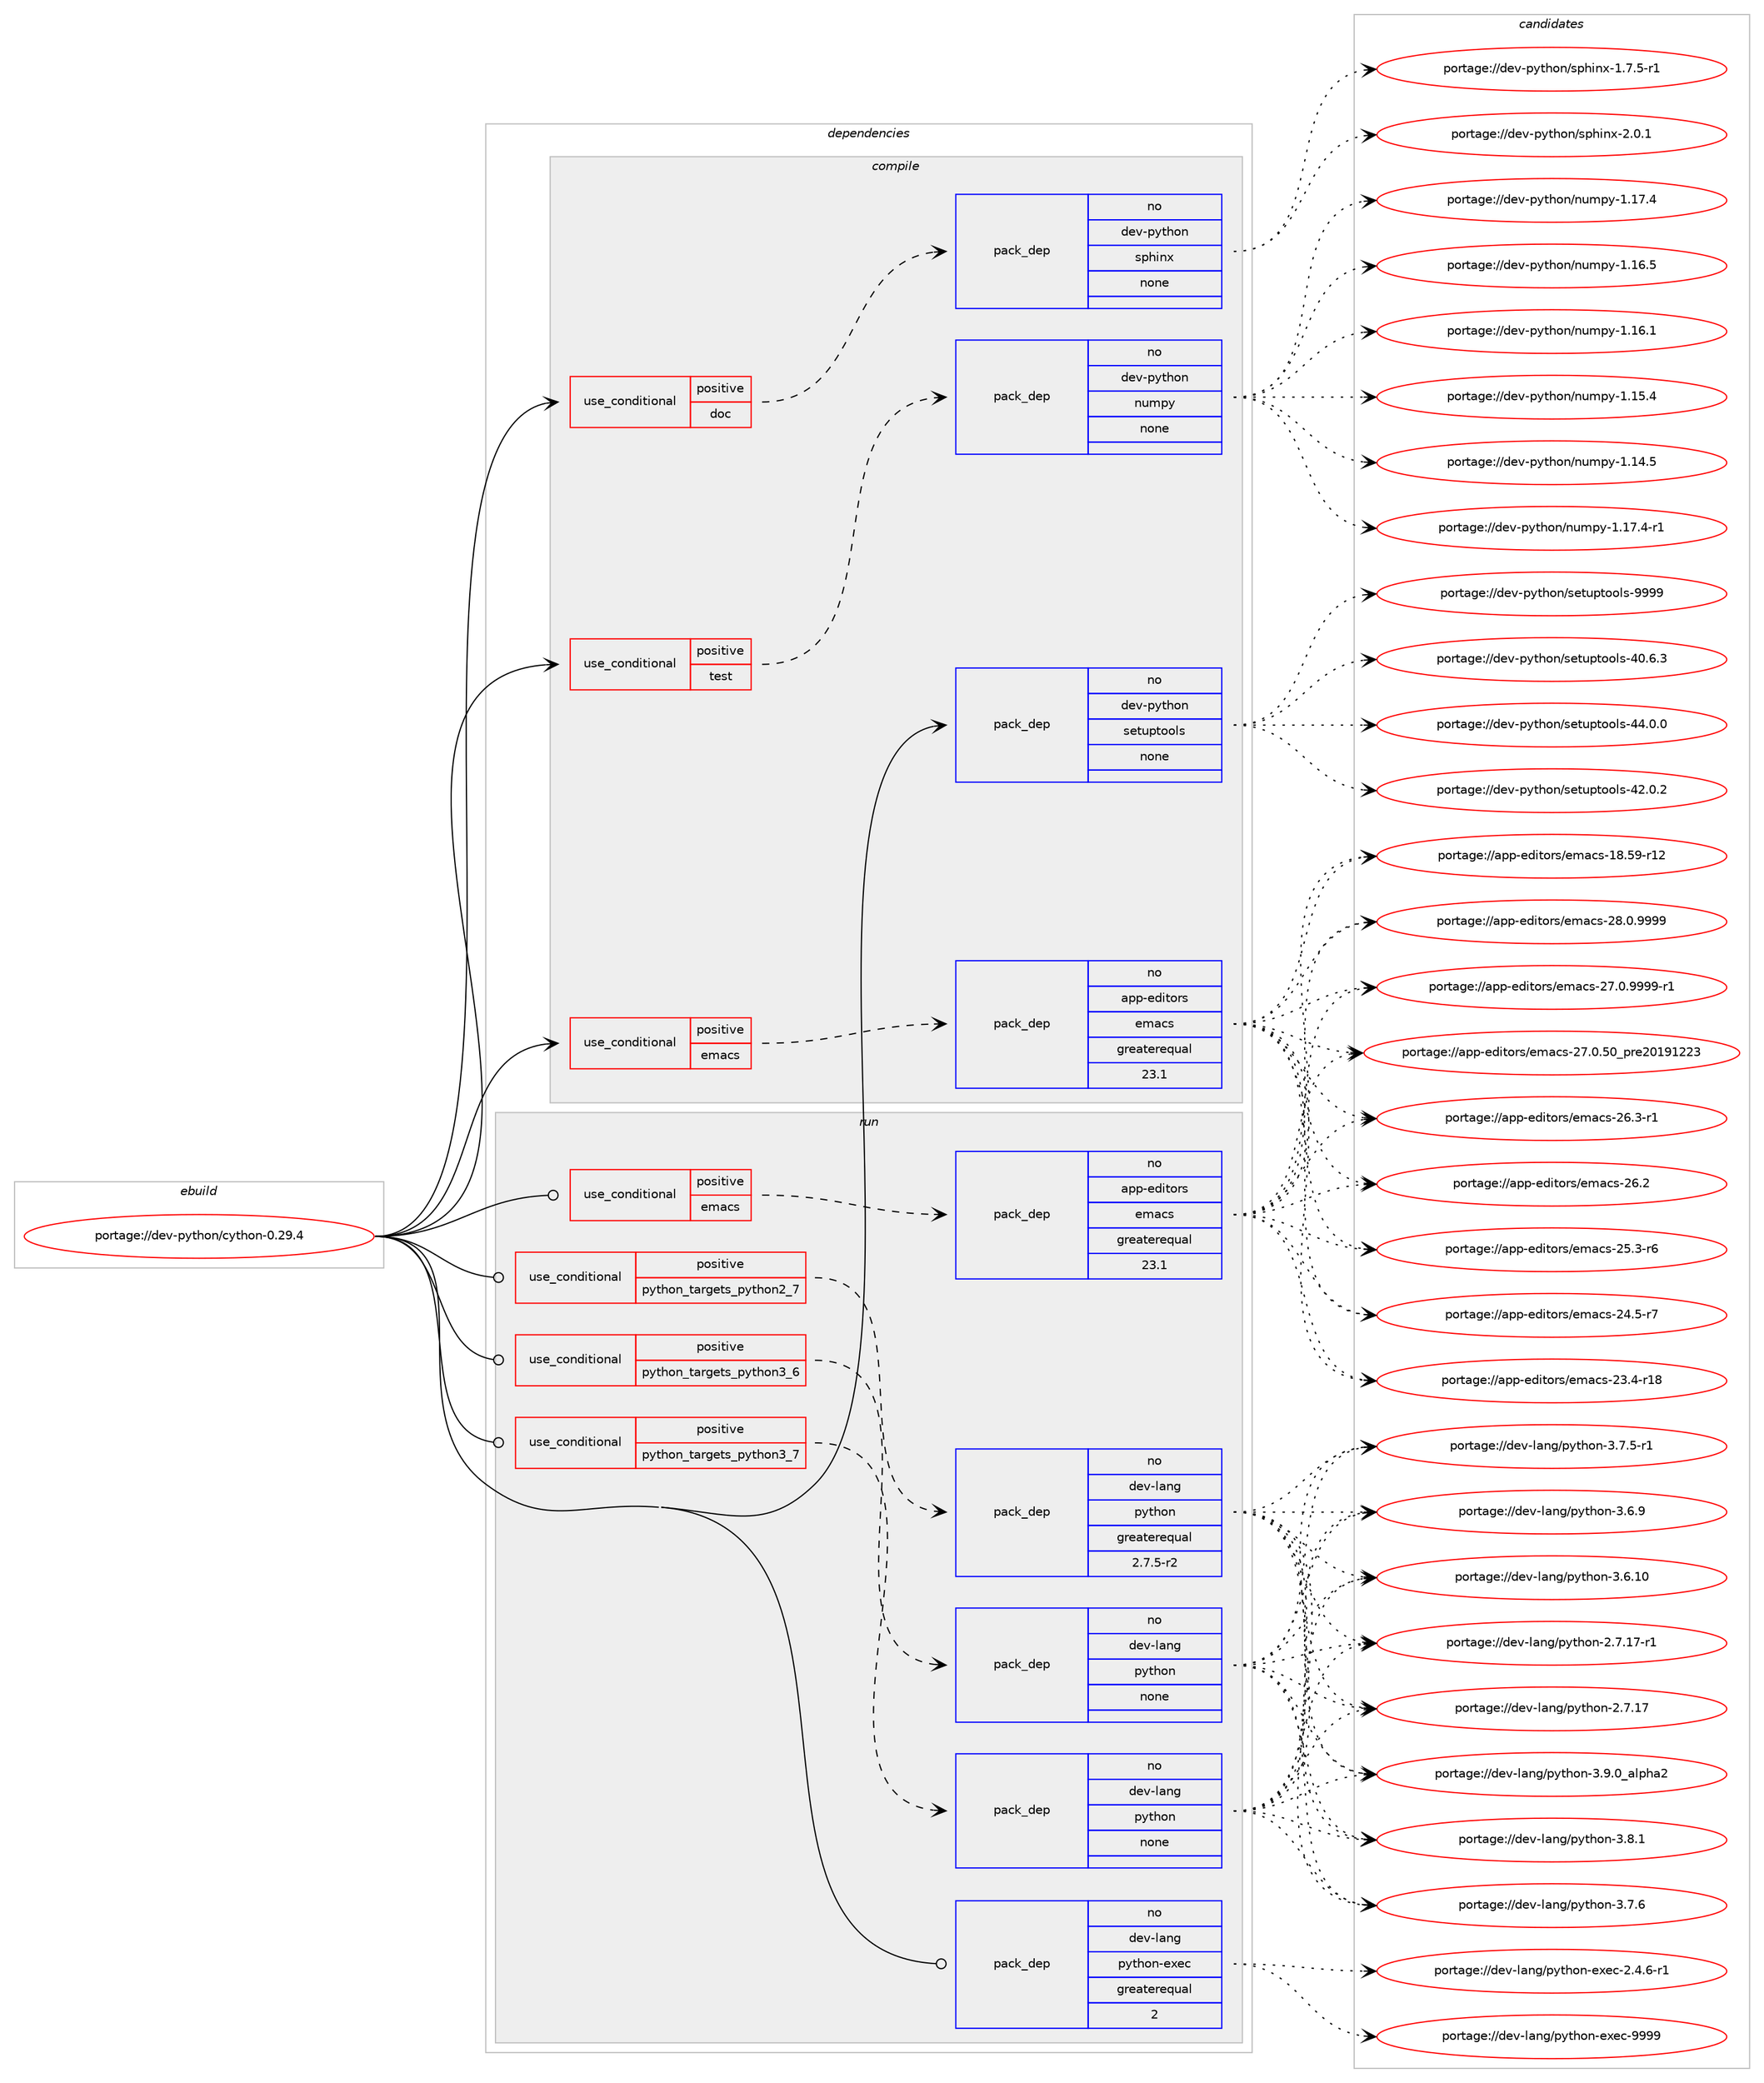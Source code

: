digraph prolog {

# *************
# Graph options
# *************

newrank=true;
concentrate=true;
compound=true;
graph [rankdir=LR,fontname=Helvetica,fontsize=10,ranksep=1.5];#, ranksep=2.5, nodesep=0.2];
edge  [arrowhead=vee];
node  [fontname=Helvetica,fontsize=10];

# **********
# The ebuild
# **********

subgraph cluster_leftcol {
color=gray;
rank=same;
label=<<i>ebuild</i>>;
id [label="portage://dev-python/cython-0.29.4", color=red, width=4, href="../dev-python/cython-0.29.4.svg"];
}

# ****************
# The dependencies
# ****************

subgraph cluster_midcol {
color=gray;
label=<<i>dependencies</i>>;
subgraph cluster_compile {
fillcolor="#eeeeee";
style=filled;
label=<<i>compile</i>>;
subgraph cond117117 {
dependency465179 [label=<<TABLE BORDER="0" CELLBORDER="1" CELLSPACING="0" CELLPADDING="4"><TR><TD ROWSPAN="3" CELLPADDING="10">use_conditional</TD></TR><TR><TD>positive</TD></TR><TR><TD>doc</TD></TR></TABLE>>, shape=none, color=red];
subgraph pack343068 {
dependency465180 [label=<<TABLE BORDER="0" CELLBORDER="1" CELLSPACING="0" CELLPADDING="4" WIDTH="220"><TR><TD ROWSPAN="6" CELLPADDING="30">pack_dep</TD></TR><TR><TD WIDTH="110">no</TD></TR><TR><TD>dev-python</TD></TR><TR><TD>sphinx</TD></TR><TR><TD>none</TD></TR><TR><TD></TD></TR></TABLE>>, shape=none, color=blue];
}
dependency465179:e -> dependency465180:w [weight=20,style="dashed",arrowhead="vee"];
}
id:e -> dependency465179:w [weight=20,style="solid",arrowhead="vee"];
subgraph cond117118 {
dependency465181 [label=<<TABLE BORDER="0" CELLBORDER="1" CELLSPACING="0" CELLPADDING="4"><TR><TD ROWSPAN="3" CELLPADDING="10">use_conditional</TD></TR><TR><TD>positive</TD></TR><TR><TD>emacs</TD></TR></TABLE>>, shape=none, color=red];
subgraph pack343069 {
dependency465182 [label=<<TABLE BORDER="0" CELLBORDER="1" CELLSPACING="0" CELLPADDING="4" WIDTH="220"><TR><TD ROWSPAN="6" CELLPADDING="30">pack_dep</TD></TR><TR><TD WIDTH="110">no</TD></TR><TR><TD>app-editors</TD></TR><TR><TD>emacs</TD></TR><TR><TD>greaterequal</TD></TR><TR><TD>23.1</TD></TR></TABLE>>, shape=none, color=blue];
}
dependency465181:e -> dependency465182:w [weight=20,style="dashed",arrowhead="vee"];
}
id:e -> dependency465181:w [weight=20,style="solid",arrowhead="vee"];
subgraph cond117119 {
dependency465183 [label=<<TABLE BORDER="0" CELLBORDER="1" CELLSPACING="0" CELLPADDING="4"><TR><TD ROWSPAN="3" CELLPADDING="10">use_conditional</TD></TR><TR><TD>positive</TD></TR><TR><TD>test</TD></TR></TABLE>>, shape=none, color=red];
subgraph pack343070 {
dependency465184 [label=<<TABLE BORDER="0" CELLBORDER="1" CELLSPACING="0" CELLPADDING="4" WIDTH="220"><TR><TD ROWSPAN="6" CELLPADDING="30">pack_dep</TD></TR><TR><TD WIDTH="110">no</TD></TR><TR><TD>dev-python</TD></TR><TR><TD>numpy</TD></TR><TR><TD>none</TD></TR><TR><TD></TD></TR></TABLE>>, shape=none, color=blue];
}
dependency465183:e -> dependency465184:w [weight=20,style="dashed",arrowhead="vee"];
}
id:e -> dependency465183:w [weight=20,style="solid",arrowhead="vee"];
subgraph pack343071 {
dependency465185 [label=<<TABLE BORDER="0" CELLBORDER="1" CELLSPACING="0" CELLPADDING="4" WIDTH="220"><TR><TD ROWSPAN="6" CELLPADDING="30">pack_dep</TD></TR><TR><TD WIDTH="110">no</TD></TR><TR><TD>dev-python</TD></TR><TR><TD>setuptools</TD></TR><TR><TD>none</TD></TR><TR><TD></TD></TR></TABLE>>, shape=none, color=blue];
}
id:e -> dependency465185:w [weight=20,style="solid",arrowhead="vee"];
}
subgraph cluster_compileandrun {
fillcolor="#eeeeee";
style=filled;
label=<<i>compile and run</i>>;
}
subgraph cluster_run {
fillcolor="#eeeeee";
style=filled;
label=<<i>run</i>>;
subgraph cond117120 {
dependency465186 [label=<<TABLE BORDER="0" CELLBORDER="1" CELLSPACING="0" CELLPADDING="4"><TR><TD ROWSPAN="3" CELLPADDING="10">use_conditional</TD></TR><TR><TD>positive</TD></TR><TR><TD>emacs</TD></TR></TABLE>>, shape=none, color=red];
subgraph pack343072 {
dependency465187 [label=<<TABLE BORDER="0" CELLBORDER="1" CELLSPACING="0" CELLPADDING="4" WIDTH="220"><TR><TD ROWSPAN="6" CELLPADDING="30">pack_dep</TD></TR><TR><TD WIDTH="110">no</TD></TR><TR><TD>app-editors</TD></TR><TR><TD>emacs</TD></TR><TR><TD>greaterequal</TD></TR><TR><TD>23.1</TD></TR></TABLE>>, shape=none, color=blue];
}
dependency465186:e -> dependency465187:w [weight=20,style="dashed",arrowhead="vee"];
}
id:e -> dependency465186:w [weight=20,style="solid",arrowhead="odot"];
subgraph cond117121 {
dependency465188 [label=<<TABLE BORDER="0" CELLBORDER="1" CELLSPACING="0" CELLPADDING="4"><TR><TD ROWSPAN="3" CELLPADDING="10">use_conditional</TD></TR><TR><TD>positive</TD></TR><TR><TD>python_targets_python2_7</TD></TR></TABLE>>, shape=none, color=red];
subgraph pack343073 {
dependency465189 [label=<<TABLE BORDER="0" CELLBORDER="1" CELLSPACING="0" CELLPADDING="4" WIDTH="220"><TR><TD ROWSPAN="6" CELLPADDING="30">pack_dep</TD></TR><TR><TD WIDTH="110">no</TD></TR><TR><TD>dev-lang</TD></TR><TR><TD>python</TD></TR><TR><TD>greaterequal</TD></TR><TR><TD>2.7.5-r2</TD></TR></TABLE>>, shape=none, color=blue];
}
dependency465188:e -> dependency465189:w [weight=20,style="dashed",arrowhead="vee"];
}
id:e -> dependency465188:w [weight=20,style="solid",arrowhead="odot"];
subgraph cond117122 {
dependency465190 [label=<<TABLE BORDER="0" CELLBORDER="1" CELLSPACING="0" CELLPADDING="4"><TR><TD ROWSPAN="3" CELLPADDING="10">use_conditional</TD></TR><TR><TD>positive</TD></TR><TR><TD>python_targets_python3_6</TD></TR></TABLE>>, shape=none, color=red];
subgraph pack343074 {
dependency465191 [label=<<TABLE BORDER="0" CELLBORDER="1" CELLSPACING="0" CELLPADDING="4" WIDTH="220"><TR><TD ROWSPAN="6" CELLPADDING="30">pack_dep</TD></TR><TR><TD WIDTH="110">no</TD></TR><TR><TD>dev-lang</TD></TR><TR><TD>python</TD></TR><TR><TD>none</TD></TR><TR><TD></TD></TR></TABLE>>, shape=none, color=blue];
}
dependency465190:e -> dependency465191:w [weight=20,style="dashed",arrowhead="vee"];
}
id:e -> dependency465190:w [weight=20,style="solid",arrowhead="odot"];
subgraph cond117123 {
dependency465192 [label=<<TABLE BORDER="0" CELLBORDER="1" CELLSPACING="0" CELLPADDING="4"><TR><TD ROWSPAN="3" CELLPADDING="10">use_conditional</TD></TR><TR><TD>positive</TD></TR><TR><TD>python_targets_python3_7</TD></TR></TABLE>>, shape=none, color=red];
subgraph pack343075 {
dependency465193 [label=<<TABLE BORDER="0" CELLBORDER="1" CELLSPACING="0" CELLPADDING="4" WIDTH="220"><TR><TD ROWSPAN="6" CELLPADDING="30">pack_dep</TD></TR><TR><TD WIDTH="110">no</TD></TR><TR><TD>dev-lang</TD></TR><TR><TD>python</TD></TR><TR><TD>none</TD></TR><TR><TD></TD></TR></TABLE>>, shape=none, color=blue];
}
dependency465192:e -> dependency465193:w [weight=20,style="dashed",arrowhead="vee"];
}
id:e -> dependency465192:w [weight=20,style="solid",arrowhead="odot"];
subgraph pack343076 {
dependency465194 [label=<<TABLE BORDER="0" CELLBORDER="1" CELLSPACING="0" CELLPADDING="4" WIDTH="220"><TR><TD ROWSPAN="6" CELLPADDING="30">pack_dep</TD></TR><TR><TD WIDTH="110">no</TD></TR><TR><TD>dev-lang</TD></TR><TR><TD>python-exec</TD></TR><TR><TD>greaterequal</TD></TR><TR><TD>2</TD></TR></TABLE>>, shape=none, color=blue];
}
id:e -> dependency465194:w [weight=20,style="solid",arrowhead="odot"];
}
}

# **************
# The candidates
# **************

subgraph cluster_choices {
rank=same;
color=gray;
label=<<i>candidates</i>>;

subgraph choice343068 {
color=black;
nodesep=1;
choice1001011184511212111610411111047115112104105110120455046484649 [label="portage://dev-python/sphinx-2.0.1", color=red, width=4,href="../dev-python/sphinx-2.0.1.svg"];
choice10010111845112121116104111110471151121041051101204549465546534511449 [label="portage://dev-python/sphinx-1.7.5-r1", color=red, width=4,href="../dev-python/sphinx-1.7.5-r1.svg"];
dependency465180:e -> choice1001011184511212111610411111047115112104105110120455046484649:w [style=dotted,weight="100"];
dependency465180:e -> choice10010111845112121116104111110471151121041051101204549465546534511449:w [style=dotted,weight="100"];
}
subgraph choice343069 {
color=black;
nodesep=1;
choice971121124510110010511611111411547101109979911545505646484657575757 [label="portage://app-editors/emacs-28.0.9999", color=red, width=4,href="../app-editors/emacs-28.0.9999.svg"];
choice9711211245101100105116111114115471011099799115455055464846575757574511449 [label="portage://app-editors/emacs-27.0.9999-r1", color=red, width=4,href="../app-editors/emacs-27.0.9999-r1.svg"];
choice97112112451011001051161111141154710110997991154550554648465348951121141015048495749505051 [label="portage://app-editors/emacs-27.0.50_pre20191223", color=red, width=4,href="../app-editors/emacs-27.0.50_pre20191223.svg"];
choice971121124510110010511611111411547101109979911545505446514511449 [label="portage://app-editors/emacs-26.3-r1", color=red, width=4,href="../app-editors/emacs-26.3-r1.svg"];
choice97112112451011001051161111141154710110997991154550544650 [label="portage://app-editors/emacs-26.2", color=red, width=4,href="../app-editors/emacs-26.2.svg"];
choice971121124510110010511611111411547101109979911545505346514511454 [label="portage://app-editors/emacs-25.3-r6", color=red, width=4,href="../app-editors/emacs-25.3-r6.svg"];
choice971121124510110010511611111411547101109979911545505246534511455 [label="portage://app-editors/emacs-24.5-r7", color=red, width=4,href="../app-editors/emacs-24.5-r7.svg"];
choice97112112451011001051161111141154710110997991154550514652451144956 [label="portage://app-editors/emacs-23.4-r18", color=red, width=4,href="../app-editors/emacs-23.4-r18.svg"];
choice9711211245101100105116111114115471011099799115454956465357451144950 [label="portage://app-editors/emacs-18.59-r12", color=red, width=4,href="../app-editors/emacs-18.59-r12.svg"];
dependency465182:e -> choice971121124510110010511611111411547101109979911545505646484657575757:w [style=dotted,weight="100"];
dependency465182:e -> choice9711211245101100105116111114115471011099799115455055464846575757574511449:w [style=dotted,weight="100"];
dependency465182:e -> choice97112112451011001051161111141154710110997991154550554648465348951121141015048495749505051:w [style=dotted,weight="100"];
dependency465182:e -> choice971121124510110010511611111411547101109979911545505446514511449:w [style=dotted,weight="100"];
dependency465182:e -> choice97112112451011001051161111141154710110997991154550544650:w [style=dotted,weight="100"];
dependency465182:e -> choice971121124510110010511611111411547101109979911545505346514511454:w [style=dotted,weight="100"];
dependency465182:e -> choice971121124510110010511611111411547101109979911545505246534511455:w [style=dotted,weight="100"];
dependency465182:e -> choice97112112451011001051161111141154710110997991154550514652451144956:w [style=dotted,weight="100"];
dependency465182:e -> choice9711211245101100105116111114115471011099799115454956465357451144950:w [style=dotted,weight="100"];
}
subgraph choice343070 {
color=black;
nodesep=1;
choice1001011184511212111610411111047110117109112121454946495546524511449 [label="portage://dev-python/numpy-1.17.4-r1", color=red, width=4,href="../dev-python/numpy-1.17.4-r1.svg"];
choice100101118451121211161041111104711011710911212145494649554652 [label="portage://dev-python/numpy-1.17.4", color=red, width=4,href="../dev-python/numpy-1.17.4.svg"];
choice100101118451121211161041111104711011710911212145494649544653 [label="portage://dev-python/numpy-1.16.5", color=red, width=4,href="../dev-python/numpy-1.16.5.svg"];
choice100101118451121211161041111104711011710911212145494649544649 [label="portage://dev-python/numpy-1.16.1", color=red, width=4,href="../dev-python/numpy-1.16.1.svg"];
choice100101118451121211161041111104711011710911212145494649534652 [label="portage://dev-python/numpy-1.15.4", color=red, width=4,href="../dev-python/numpy-1.15.4.svg"];
choice100101118451121211161041111104711011710911212145494649524653 [label="portage://dev-python/numpy-1.14.5", color=red, width=4,href="../dev-python/numpy-1.14.5.svg"];
dependency465184:e -> choice1001011184511212111610411111047110117109112121454946495546524511449:w [style=dotted,weight="100"];
dependency465184:e -> choice100101118451121211161041111104711011710911212145494649554652:w [style=dotted,weight="100"];
dependency465184:e -> choice100101118451121211161041111104711011710911212145494649544653:w [style=dotted,weight="100"];
dependency465184:e -> choice100101118451121211161041111104711011710911212145494649544649:w [style=dotted,weight="100"];
dependency465184:e -> choice100101118451121211161041111104711011710911212145494649534652:w [style=dotted,weight="100"];
dependency465184:e -> choice100101118451121211161041111104711011710911212145494649524653:w [style=dotted,weight="100"];
}
subgraph choice343071 {
color=black;
nodesep=1;
choice10010111845112121116104111110471151011161171121161111111081154557575757 [label="portage://dev-python/setuptools-9999", color=red, width=4,href="../dev-python/setuptools-9999.svg"];
choice100101118451121211161041111104711510111611711211611111110811545525246484648 [label="portage://dev-python/setuptools-44.0.0", color=red, width=4,href="../dev-python/setuptools-44.0.0.svg"];
choice100101118451121211161041111104711510111611711211611111110811545525046484650 [label="portage://dev-python/setuptools-42.0.2", color=red, width=4,href="../dev-python/setuptools-42.0.2.svg"];
choice100101118451121211161041111104711510111611711211611111110811545524846544651 [label="portage://dev-python/setuptools-40.6.3", color=red, width=4,href="../dev-python/setuptools-40.6.3.svg"];
dependency465185:e -> choice10010111845112121116104111110471151011161171121161111111081154557575757:w [style=dotted,weight="100"];
dependency465185:e -> choice100101118451121211161041111104711510111611711211611111110811545525246484648:w [style=dotted,weight="100"];
dependency465185:e -> choice100101118451121211161041111104711510111611711211611111110811545525046484650:w [style=dotted,weight="100"];
dependency465185:e -> choice100101118451121211161041111104711510111611711211611111110811545524846544651:w [style=dotted,weight="100"];
}
subgraph choice343072 {
color=black;
nodesep=1;
choice971121124510110010511611111411547101109979911545505646484657575757 [label="portage://app-editors/emacs-28.0.9999", color=red, width=4,href="../app-editors/emacs-28.0.9999.svg"];
choice9711211245101100105116111114115471011099799115455055464846575757574511449 [label="portage://app-editors/emacs-27.0.9999-r1", color=red, width=4,href="../app-editors/emacs-27.0.9999-r1.svg"];
choice97112112451011001051161111141154710110997991154550554648465348951121141015048495749505051 [label="portage://app-editors/emacs-27.0.50_pre20191223", color=red, width=4,href="../app-editors/emacs-27.0.50_pre20191223.svg"];
choice971121124510110010511611111411547101109979911545505446514511449 [label="portage://app-editors/emacs-26.3-r1", color=red, width=4,href="../app-editors/emacs-26.3-r1.svg"];
choice97112112451011001051161111141154710110997991154550544650 [label="portage://app-editors/emacs-26.2", color=red, width=4,href="../app-editors/emacs-26.2.svg"];
choice971121124510110010511611111411547101109979911545505346514511454 [label="portage://app-editors/emacs-25.3-r6", color=red, width=4,href="../app-editors/emacs-25.3-r6.svg"];
choice971121124510110010511611111411547101109979911545505246534511455 [label="portage://app-editors/emacs-24.5-r7", color=red, width=4,href="../app-editors/emacs-24.5-r7.svg"];
choice97112112451011001051161111141154710110997991154550514652451144956 [label="portage://app-editors/emacs-23.4-r18", color=red, width=4,href="../app-editors/emacs-23.4-r18.svg"];
choice9711211245101100105116111114115471011099799115454956465357451144950 [label="portage://app-editors/emacs-18.59-r12", color=red, width=4,href="../app-editors/emacs-18.59-r12.svg"];
dependency465187:e -> choice971121124510110010511611111411547101109979911545505646484657575757:w [style=dotted,weight="100"];
dependency465187:e -> choice9711211245101100105116111114115471011099799115455055464846575757574511449:w [style=dotted,weight="100"];
dependency465187:e -> choice97112112451011001051161111141154710110997991154550554648465348951121141015048495749505051:w [style=dotted,weight="100"];
dependency465187:e -> choice971121124510110010511611111411547101109979911545505446514511449:w [style=dotted,weight="100"];
dependency465187:e -> choice97112112451011001051161111141154710110997991154550544650:w [style=dotted,weight="100"];
dependency465187:e -> choice971121124510110010511611111411547101109979911545505346514511454:w [style=dotted,weight="100"];
dependency465187:e -> choice971121124510110010511611111411547101109979911545505246534511455:w [style=dotted,weight="100"];
dependency465187:e -> choice97112112451011001051161111141154710110997991154550514652451144956:w [style=dotted,weight="100"];
dependency465187:e -> choice9711211245101100105116111114115471011099799115454956465357451144950:w [style=dotted,weight="100"];
}
subgraph choice343073 {
color=black;
nodesep=1;
choice10010111845108971101034711212111610411111045514657464895971081121049750 [label="portage://dev-lang/python-3.9.0_alpha2", color=red, width=4,href="../dev-lang/python-3.9.0_alpha2.svg"];
choice100101118451089711010347112121116104111110455146564649 [label="portage://dev-lang/python-3.8.1", color=red, width=4,href="../dev-lang/python-3.8.1.svg"];
choice100101118451089711010347112121116104111110455146554654 [label="portage://dev-lang/python-3.7.6", color=red, width=4,href="../dev-lang/python-3.7.6.svg"];
choice1001011184510897110103471121211161041111104551465546534511449 [label="portage://dev-lang/python-3.7.5-r1", color=red, width=4,href="../dev-lang/python-3.7.5-r1.svg"];
choice100101118451089711010347112121116104111110455146544657 [label="portage://dev-lang/python-3.6.9", color=red, width=4,href="../dev-lang/python-3.6.9.svg"];
choice10010111845108971101034711212111610411111045514654464948 [label="portage://dev-lang/python-3.6.10", color=red, width=4,href="../dev-lang/python-3.6.10.svg"];
choice100101118451089711010347112121116104111110455046554649554511449 [label="portage://dev-lang/python-2.7.17-r1", color=red, width=4,href="../dev-lang/python-2.7.17-r1.svg"];
choice10010111845108971101034711212111610411111045504655464955 [label="portage://dev-lang/python-2.7.17", color=red, width=4,href="../dev-lang/python-2.7.17.svg"];
dependency465189:e -> choice10010111845108971101034711212111610411111045514657464895971081121049750:w [style=dotted,weight="100"];
dependency465189:e -> choice100101118451089711010347112121116104111110455146564649:w [style=dotted,weight="100"];
dependency465189:e -> choice100101118451089711010347112121116104111110455146554654:w [style=dotted,weight="100"];
dependency465189:e -> choice1001011184510897110103471121211161041111104551465546534511449:w [style=dotted,weight="100"];
dependency465189:e -> choice100101118451089711010347112121116104111110455146544657:w [style=dotted,weight="100"];
dependency465189:e -> choice10010111845108971101034711212111610411111045514654464948:w [style=dotted,weight="100"];
dependency465189:e -> choice100101118451089711010347112121116104111110455046554649554511449:w [style=dotted,weight="100"];
dependency465189:e -> choice10010111845108971101034711212111610411111045504655464955:w [style=dotted,weight="100"];
}
subgraph choice343074 {
color=black;
nodesep=1;
choice10010111845108971101034711212111610411111045514657464895971081121049750 [label="portage://dev-lang/python-3.9.0_alpha2", color=red, width=4,href="../dev-lang/python-3.9.0_alpha2.svg"];
choice100101118451089711010347112121116104111110455146564649 [label="portage://dev-lang/python-3.8.1", color=red, width=4,href="../dev-lang/python-3.8.1.svg"];
choice100101118451089711010347112121116104111110455146554654 [label="portage://dev-lang/python-3.7.6", color=red, width=4,href="../dev-lang/python-3.7.6.svg"];
choice1001011184510897110103471121211161041111104551465546534511449 [label="portage://dev-lang/python-3.7.5-r1", color=red, width=4,href="../dev-lang/python-3.7.5-r1.svg"];
choice100101118451089711010347112121116104111110455146544657 [label="portage://dev-lang/python-3.6.9", color=red, width=4,href="../dev-lang/python-3.6.9.svg"];
choice10010111845108971101034711212111610411111045514654464948 [label="portage://dev-lang/python-3.6.10", color=red, width=4,href="../dev-lang/python-3.6.10.svg"];
choice100101118451089711010347112121116104111110455046554649554511449 [label="portage://dev-lang/python-2.7.17-r1", color=red, width=4,href="../dev-lang/python-2.7.17-r1.svg"];
choice10010111845108971101034711212111610411111045504655464955 [label="portage://dev-lang/python-2.7.17", color=red, width=4,href="../dev-lang/python-2.7.17.svg"];
dependency465191:e -> choice10010111845108971101034711212111610411111045514657464895971081121049750:w [style=dotted,weight="100"];
dependency465191:e -> choice100101118451089711010347112121116104111110455146564649:w [style=dotted,weight="100"];
dependency465191:e -> choice100101118451089711010347112121116104111110455146554654:w [style=dotted,weight="100"];
dependency465191:e -> choice1001011184510897110103471121211161041111104551465546534511449:w [style=dotted,weight="100"];
dependency465191:e -> choice100101118451089711010347112121116104111110455146544657:w [style=dotted,weight="100"];
dependency465191:e -> choice10010111845108971101034711212111610411111045514654464948:w [style=dotted,weight="100"];
dependency465191:e -> choice100101118451089711010347112121116104111110455046554649554511449:w [style=dotted,weight="100"];
dependency465191:e -> choice10010111845108971101034711212111610411111045504655464955:w [style=dotted,weight="100"];
}
subgraph choice343075 {
color=black;
nodesep=1;
choice10010111845108971101034711212111610411111045514657464895971081121049750 [label="portage://dev-lang/python-3.9.0_alpha2", color=red, width=4,href="../dev-lang/python-3.9.0_alpha2.svg"];
choice100101118451089711010347112121116104111110455146564649 [label="portage://dev-lang/python-3.8.1", color=red, width=4,href="../dev-lang/python-3.8.1.svg"];
choice100101118451089711010347112121116104111110455146554654 [label="portage://dev-lang/python-3.7.6", color=red, width=4,href="../dev-lang/python-3.7.6.svg"];
choice1001011184510897110103471121211161041111104551465546534511449 [label="portage://dev-lang/python-3.7.5-r1", color=red, width=4,href="../dev-lang/python-3.7.5-r1.svg"];
choice100101118451089711010347112121116104111110455146544657 [label="portage://dev-lang/python-3.6.9", color=red, width=4,href="../dev-lang/python-3.6.9.svg"];
choice10010111845108971101034711212111610411111045514654464948 [label="portage://dev-lang/python-3.6.10", color=red, width=4,href="../dev-lang/python-3.6.10.svg"];
choice100101118451089711010347112121116104111110455046554649554511449 [label="portage://dev-lang/python-2.7.17-r1", color=red, width=4,href="../dev-lang/python-2.7.17-r1.svg"];
choice10010111845108971101034711212111610411111045504655464955 [label="portage://dev-lang/python-2.7.17", color=red, width=4,href="../dev-lang/python-2.7.17.svg"];
dependency465193:e -> choice10010111845108971101034711212111610411111045514657464895971081121049750:w [style=dotted,weight="100"];
dependency465193:e -> choice100101118451089711010347112121116104111110455146564649:w [style=dotted,weight="100"];
dependency465193:e -> choice100101118451089711010347112121116104111110455146554654:w [style=dotted,weight="100"];
dependency465193:e -> choice1001011184510897110103471121211161041111104551465546534511449:w [style=dotted,weight="100"];
dependency465193:e -> choice100101118451089711010347112121116104111110455146544657:w [style=dotted,weight="100"];
dependency465193:e -> choice10010111845108971101034711212111610411111045514654464948:w [style=dotted,weight="100"];
dependency465193:e -> choice100101118451089711010347112121116104111110455046554649554511449:w [style=dotted,weight="100"];
dependency465193:e -> choice10010111845108971101034711212111610411111045504655464955:w [style=dotted,weight="100"];
}
subgraph choice343076 {
color=black;
nodesep=1;
choice10010111845108971101034711212111610411111045101120101994557575757 [label="portage://dev-lang/python-exec-9999", color=red, width=4,href="../dev-lang/python-exec-9999.svg"];
choice10010111845108971101034711212111610411111045101120101994550465246544511449 [label="portage://dev-lang/python-exec-2.4.6-r1", color=red, width=4,href="../dev-lang/python-exec-2.4.6-r1.svg"];
dependency465194:e -> choice10010111845108971101034711212111610411111045101120101994557575757:w [style=dotted,weight="100"];
dependency465194:e -> choice10010111845108971101034711212111610411111045101120101994550465246544511449:w [style=dotted,weight="100"];
}
}

}
